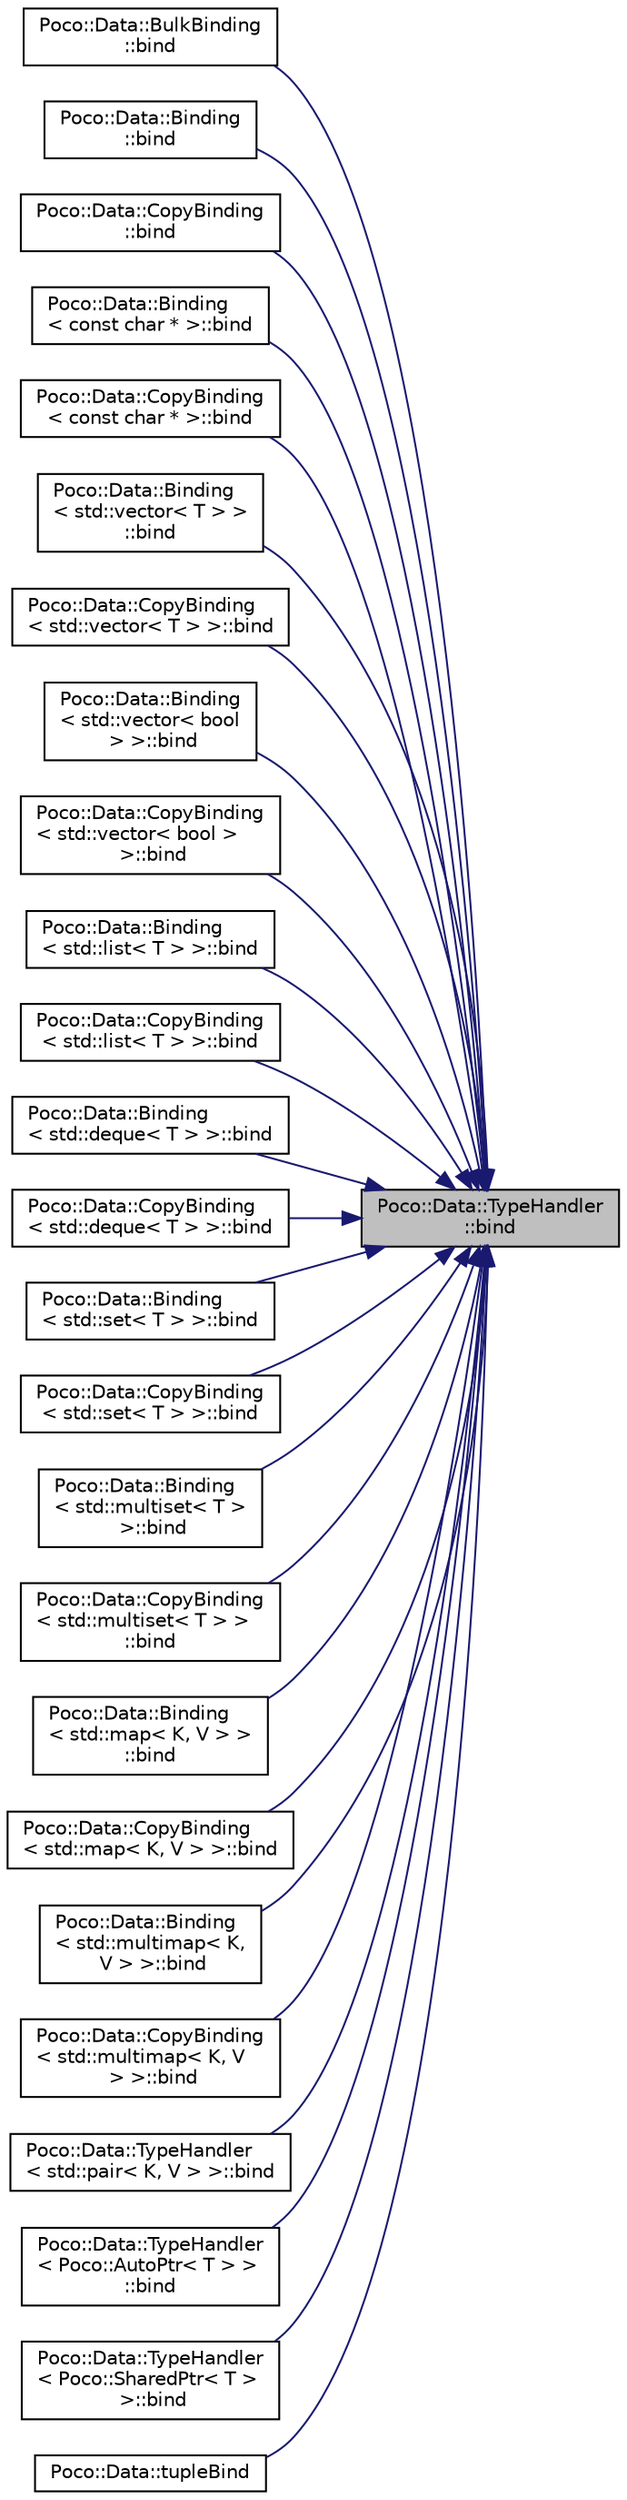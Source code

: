digraph "Poco::Data::TypeHandler::bind"
{
 // LATEX_PDF_SIZE
  edge [fontname="Helvetica",fontsize="10",labelfontname="Helvetica",labelfontsize="10"];
  node [fontname="Helvetica",fontsize="10",shape=record];
  rankdir="RL";
  Node1 [label="Poco::Data::TypeHandler\l::bind",height=0.2,width=0.4,color="black", fillcolor="grey75", style="filled", fontcolor="black",tooltip=" "];
  Node1 -> Node2 [dir="back",color="midnightblue",fontsize="10",style="solid"];
  Node2 [label="Poco::Data::BulkBinding\l::bind",height=0.2,width=0.4,color="black", fillcolor="white", style="filled",URL="$classPoco_1_1Data_1_1BulkBinding.html#a7b66e480db381c67bc95c5ffbd542822",tooltip="Returns true if we have enough data to bind."];
  Node1 -> Node3 [dir="back",color="midnightblue",fontsize="10",style="solid"];
  Node3 [label="Poco::Data::Binding\l::bind",height=0.2,width=0.4,color="black", fillcolor="white", style="filled",URL="$classPoco_1_1Data_1_1Binding.html#a7c2d57ffe5c89d0bf2df87bafea0ed6f",tooltip="Returns true if we have enough data to bind."];
  Node1 -> Node4 [dir="back",color="midnightblue",fontsize="10",style="solid"];
  Node4 [label="Poco::Data::CopyBinding\l::bind",height=0.2,width=0.4,color="black", fillcolor="white", style="filled",URL="$classPoco_1_1Data_1_1CopyBinding.html#a3e47255af9c305936fc4ab5943ac0ee2",tooltip="Returns true if we have enough data to bind."];
  Node1 -> Node5 [dir="back",color="midnightblue",fontsize="10",style="solid"];
  Node5 [label="Poco::Data::Binding\l\< const char * \>::bind",height=0.2,width=0.4,color="black", fillcolor="white", style="filled",URL="$classPoco_1_1Data_1_1Binding_3_01const_01char_01_5_01_4.html#a53abb09daf864f65a79e24b84f624813",tooltip="Returns true if we have enough data to bind."];
  Node1 -> Node6 [dir="back",color="midnightblue",fontsize="10",style="solid"];
  Node6 [label="Poco::Data::CopyBinding\l\< const char * \>::bind",height=0.2,width=0.4,color="black", fillcolor="white", style="filled",URL="$classPoco_1_1Data_1_1CopyBinding_3_01const_01char_01_5_01_4.html#ab07a29e701a5ec3eae7e938948cfd687",tooltip="Returns true if we have enough data to bind."];
  Node1 -> Node7 [dir="back",color="midnightblue",fontsize="10",style="solid"];
  Node7 [label="Poco::Data::Binding\l\< std::vector\< T \> \>\l::bind",height=0.2,width=0.4,color="black", fillcolor="white", style="filled",URL="$classPoco_1_1Data_1_1Binding_3_01std_1_1vector_3_01T_01_4_01_4.html#afc735371aae77478c0c6ff23e899b8ba",tooltip="Returns true if we have enough data to bind."];
  Node1 -> Node8 [dir="back",color="midnightblue",fontsize="10",style="solid"];
  Node8 [label="Poco::Data::CopyBinding\l\< std::vector\< T \> \>::bind",height=0.2,width=0.4,color="black", fillcolor="white", style="filled",URL="$classPoco_1_1Data_1_1CopyBinding_3_01std_1_1vector_3_01T_01_4_01_4.html#add28429ae3f2d7ef9365ab348c154a95",tooltip="Returns true if we have enough data to bind."];
  Node1 -> Node9 [dir="back",color="midnightblue",fontsize="10",style="solid"];
  Node9 [label="Poco::Data::Binding\l\< std::vector\< bool\l \> \>::bind",height=0.2,width=0.4,color="black", fillcolor="white", style="filled",URL="$classPoco_1_1Data_1_1Binding_3_01std_1_1vector_3_01bool_01_4_01_4.html#af4a679d014ea40620e32b692d44588e6",tooltip="Returns true if we have enough data to bind."];
  Node1 -> Node10 [dir="back",color="midnightblue",fontsize="10",style="solid"];
  Node10 [label="Poco::Data::CopyBinding\l\< std::vector\< bool \>\l \>::bind",height=0.2,width=0.4,color="black", fillcolor="white", style="filled",URL="$classPoco_1_1Data_1_1CopyBinding_3_01std_1_1vector_3_01bool_01_4_01_4.html#aa2430798ff17c654ba00d16a6ad93139",tooltip="Returns true if we have enough data to bind."];
  Node1 -> Node11 [dir="back",color="midnightblue",fontsize="10",style="solid"];
  Node11 [label="Poco::Data::Binding\l\< std::list\< T \> \>::bind",height=0.2,width=0.4,color="black", fillcolor="white", style="filled",URL="$classPoco_1_1Data_1_1Binding_3_01std_1_1list_3_01T_01_4_01_4.html#af9eaf9924e4053842ee955f6d3409f20",tooltip="Returns true if we have enough data to bind."];
  Node1 -> Node12 [dir="back",color="midnightblue",fontsize="10",style="solid"];
  Node12 [label="Poco::Data::CopyBinding\l\< std::list\< T \> \>::bind",height=0.2,width=0.4,color="black", fillcolor="white", style="filled",URL="$classPoco_1_1Data_1_1CopyBinding_3_01std_1_1list_3_01T_01_4_01_4.html#aaf46083ec796aa55bb753c984dcd516e",tooltip="Returns true if we have enough data to bind."];
  Node1 -> Node13 [dir="back",color="midnightblue",fontsize="10",style="solid"];
  Node13 [label="Poco::Data::Binding\l\< std::deque\< T \> \>::bind",height=0.2,width=0.4,color="black", fillcolor="white", style="filled",URL="$classPoco_1_1Data_1_1Binding_3_01std_1_1deque_3_01T_01_4_01_4.html#a4894ca248c2ef71d98282a34aa1465ab",tooltip="Returns true if we have enough data to bind."];
  Node1 -> Node14 [dir="back",color="midnightblue",fontsize="10",style="solid"];
  Node14 [label="Poco::Data::CopyBinding\l\< std::deque\< T \> \>::bind",height=0.2,width=0.4,color="black", fillcolor="white", style="filled",URL="$classPoco_1_1Data_1_1CopyBinding_3_01std_1_1deque_3_01T_01_4_01_4.html#aa7449662dbac2e8041e1f9b8ee5a9f3d",tooltip="Returns true if we have enough data to bind."];
  Node1 -> Node15 [dir="back",color="midnightblue",fontsize="10",style="solid"];
  Node15 [label="Poco::Data::Binding\l\< std::set\< T \> \>::bind",height=0.2,width=0.4,color="black", fillcolor="white", style="filled",URL="$classPoco_1_1Data_1_1Binding_3_01std_1_1set_3_01T_01_4_01_4.html#a6fce3bf87c252eea0682a9f5a80fd85f",tooltip="Returns true if we have enough data to bind."];
  Node1 -> Node16 [dir="back",color="midnightblue",fontsize="10",style="solid"];
  Node16 [label="Poco::Data::CopyBinding\l\< std::set\< T \> \>::bind",height=0.2,width=0.4,color="black", fillcolor="white", style="filled",URL="$classPoco_1_1Data_1_1CopyBinding_3_01std_1_1set_3_01T_01_4_01_4.html#a79b5e0127bed85c371a215f938c50ef8",tooltip="Returns true if we have enough data to bind."];
  Node1 -> Node17 [dir="back",color="midnightblue",fontsize="10",style="solid"];
  Node17 [label="Poco::Data::Binding\l\< std::multiset\< T \>\l \>::bind",height=0.2,width=0.4,color="black", fillcolor="white", style="filled",URL="$classPoco_1_1Data_1_1Binding_3_01std_1_1multiset_3_01T_01_4_01_4.html#ad2f61f7564b1a3939558610df7d237b5",tooltip="Returns true if we have enough data to bind."];
  Node1 -> Node18 [dir="back",color="midnightblue",fontsize="10",style="solid"];
  Node18 [label="Poco::Data::CopyBinding\l\< std::multiset\< T \> \>\l::bind",height=0.2,width=0.4,color="black", fillcolor="white", style="filled",URL="$classPoco_1_1Data_1_1CopyBinding_3_01std_1_1multiset_3_01T_01_4_01_4.html#a48269597b0c4401e72b986135c9be97d",tooltip="Returns true if we have enough data to bind."];
  Node1 -> Node19 [dir="back",color="midnightblue",fontsize="10",style="solid"];
  Node19 [label="Poco::Data::Binding\l\< std::map\< K, V \> \>\l::bind",height=0.2,width=0.4,color="black", fillcolor="white", style="filled",URL="$classPoco_1_1Data_1_1Binding_3_01std_1_1map_3_01K_00_01V_01_4_01_4.html#a0b622fcf9f09ae4d294eb2ab24d1037f",tooltip="Returns true if we have enough data to bind."];
  Node1 -> Node20 [dir="back",color="midnightblue",fontsize="10",style="solid"];
  Node20 [label="Poco::Data::CopyBinding\l\< std::map\< K, V \> \>::bind",height=0.2,width=0.4,color="black", fillcolor="white", style="filled",URL="$classPoco_1_1Data_1_1CopyBinding_3_01std_1_1map_3_01K_00_01V_01_4_01_4.html#a3edf9481120b0b1f85d9d459eac6546a",tooltip="Returns true if we have enough data to bind."];
  Node1 -> Node21 [dir="back",color="midnightblue",fontsize="10",style="solid"];
  Node21 [label="Poco::Data::Binding\l\< std::multimap\< K,\l V \> \>::bind",height=0.2,width=0.4,color="black", fillcolor="white", style="filled",URL="$classPoco_1_1Data_1_1Binding_3_01std_1_1multimap_3_01K_00_01V_01_4_01_4.html#a7fc5ebce53e1f28a29477edf6e57d15b",tooltip="Returns true if we have enough data to bind."];
  Node1 -> Node22 [dir="back",color="midnightblue",fontsize="10",style="solid"];
  Node22 [label="Poco::Data::CopyBinding\l\< std::multimap\< K, V\l \> \>::bind",height=0.2,width=0.4,color="black", fillcolor="white", style="filled",URL="$classPoco_1_1Data_1_1CopyBinding_3_01std_1_1multimap_3_01K_00_01V_01_4_01_4.html#abb530d03071b26fe663ae266b4bcc9e8",tooltip="Returns true if we have enough data to bind."];
  Node1 -> Node23 [dir="back",color="midnightblue",fontsize="10",style="solid"];
  Node23 [label="Poco::Data::TypeHandler\l\< std::pair\< K, V \> \>::bind",height=0.2,width=0.4,color="black", fillcolor="white", style="filled",URL="$classPoco_1_1Data_1_1TypeHandler_3_01std_1_1pair_3_01K_00_01V_01_4_01_4.html#adf42febe9b500343afb6b634cf589a23",tooltip=" "];
  Node1 -> Node24 [dir="back",color="midnightblue",fontsize="10",style="solid"];
  Node24 [label="Poco::Data::TypeHandler\l\< Poco::AutoPtr\< T \> \>\l::bind",height=0.2,width=0.4,color="black", fillcolor="white", style="filled",URL="$classPoco_1_1Data_1_1TypeHandler_3_01Poco_1_1AutoPtr_3_01T_01_4_01_4.html#af7f8fca0fe1fafb64a3e7bc40b8c35f1",tooltip=" "];
  Node1 -> Node25 [dir="back",color="midnightblue",fontsize="10",style="solid"];
  Node25 [label="Poco::Data::TypeHandler\l\< Poco::SharedPtr\< T \>\l \>::bind",height=0.2,width=0.4,color="black", fillcolor="white", style="filled",URL="$classPoco_1_1Data_1_1TypeHandler_3_01Poco_1_1SharedPtr_3_01T_01_4_01_4.html#a228ae5e6369d913cf263e194210751e5",tooltip=" "];
  Node1 -> Node26 [dir="back",color="midnightblue",fontsize="10",style="solid"];
  Node26 [label="Poco::Data::tupleBind",height=0.2,width=0.4,color="black", fillcolor="white", style="filled",URL="$namespacePoco_1_1Data.html#a08b3430370e5dab3f1ad42bf2efb62ea",tooltip=" "];
}

